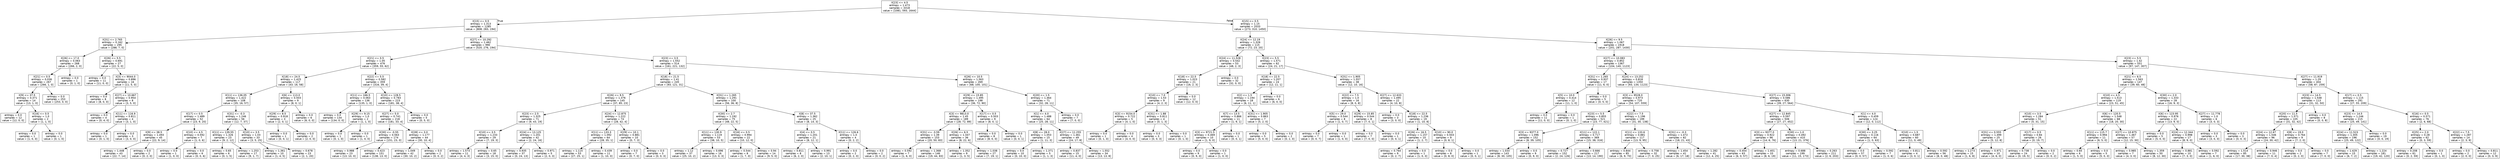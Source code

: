 digraph Tree {
node [shape=box, fontname="helvetica"] ;
edge [fontname="helvetica"] ;
0 [label="X[23] <= 4.5\nentropy = 1.473\nsamples = 3318\nvalue = [1081, 593, 1644]"] ;
1 [label="X[15] <= 0.5\nentropy = 1.313\nsamples = 1285\nvalue = [808, 283, 194]"] ;
0 -> 1 [labeldistance=2.5, labelangle=45, headlabel="True"] ;
2 [label="X[31] <= 2.765\nentropy = 0.162\nsamples = 295\nvalue = [288, 7, 0]"] ;
1 -> 2 ;
3 [label="X[26] <= 17.0\nentropy = 0.063\nsamples = 268\nvalue = [266, 2, 0]"] ;
2 -> 3 ;
4 [label="X[21] <= 0.5\nentropy = 0.036\nsamples = 267\nvalue = [266, 1, 0]"] ;
3 -> 4 ;
5 [label="X[9] <= 37.5\nentropy = 0.371\nsamples = 14\nvalue = [13, 1, 0]"] ;
4 -> 5 ;
6 [label="entropy = 0.0\nsamples = 12\nvalue = [12, 0, 0]"] ;
5 -> 6 ;
7 [label="X[16] <= 0.5\nentropy = 1.0\nsamples = 2\nvalue = [1, 1, 0]"] ;
5 -> 7 ;
8 [label="entropy = 0.0\nsamples = 1\nvalue = [1, 0, 0]"] ;
7 -> 8 ;
9 [label="entropy = 0.0\nsamples = 1\nvalue = [0, 1, 0]"] ;
7 -> 9 ;
10 [label="entropy = 0.0\nsamples = 253\nvalue = [253, 0, 0]"] ;
4 -> 10 ;
11 [label="entropy = 0.0\nsamples = 1\nvalue = [0, 1, 0]"] ;
3 -> 11 ;
12 [label="X[26] <= 5.5\nentropy = 0.691\nsamples = 27\nvalue = [22, 5, 0]"] ;
2 -> 12 ;
13 [label="entropy = 0.0\nsamples = 11\nvalue = [11, 0, 0]"] ;
12 -> 13 ;
14 [label="X[3] <= 9044.0\nentropy = 0.896\nsamples = 16\nvalue = [11, 5, 0]"] ;
12 -> 14 ;
15 [label="entropy = 0.0\nsamples = 8\nvalue = [8, 0, 0]"] ;
14 -> 15 ;
16 [label="X[27] <= 10.667\nentropy = 0.954\nsamples = 8\nvalue = [3, 5, 0]"] ;
14 -> 16 ;
17 [label="entropy = 0.0\nsamples = 4\nvalue = [0, 4, 0]"] ;
16 -> 17 ;
18 [label="X[11] <= 116.9\nentropy = 0.811\nsamples = 4\nvalue = [3, 1, 0]"] ;
16 -> 18 ;
19 [label="entropy = 0.0\nsamples = 1\nvalue = [0, 1, 0]"] ;
18 -> 19 ;
20 [label="entropy = 0.0\nsamples = 3\nvalue = [3, 0, 0]"] ;
18 -> 20 ;
21 [label="X[27] <= 10.292\nentropy = 1.462\nsamples = 990\nvalue = [520, 276, 194]"] ;
1 -> 21 ;
22 [label="X[21] <= 0.5\nentropy = 1.05\nsamples = 476\nvalue = [359, 55, 62]"] ;
21 -> 22 ;
23 [label="X[18] <= 24.5\nentropy = 1.425\nsamples = 117\nvalue = [43, 16, 58]"] ;
22 -> 23 ;
24 [label="X[11] <= 136.05\nentropy = 1.422\nsamples = 108\nvalue = [35, 16, 57]"] ;
23 -> 24 ;
25 [label="X[17] <= 0.5\nentropy = 1.489\nsamples = 52\nvalue = [23, 9, 20]"] ;
24 -> 25 ;
26 [label="X[9] <= 38.5\nentropy = 1.493\nsamples = 45\nvalue = [22, 9, 14]"] ;
25 -> 26 ;
27 [label="entropy = 1.448\nsamples = 43\nvalue = [22, 7, 14]"] ;
26 -> 27 ;
28 [label="entropy = 0.0\nsamples = 2\nvalue = [0, 2, 0]"] ;
26 -> 28 ;
29 [label="X[10] <= 4.5\nentropy = 0.592\nsamples = 7\nvalue = [1, 0, 6]"] ;
25 -> 29 ;
30 [label="entropy = 0.0\nsamples = 1\nvalue = [1, 0, 0]"] ;
29 -> 30 ;
31 [label="entropy = 0.0\nsamples = 6\nvalue = [0, 0, 6]"] ;
29 -> 31 ;
32 [label="X[31] <= -0.3\nentropy = 1.246\nsamples = 56\nvalue = [12, 7, 37]"] ;
24 -> 32 ;
33 [label="X[11] <= 139.55\nentropy = 1.326\nsamples = 23\nvalue = [9, 2, 12]"] ;
32 -> 33 ;
34 [label="entropy = 0.65\nsamples = 6\nvalue = [0, 1, 5]"] ;
33 -> 34 ;
35 [label="entropy = 1.253\nsamples = 17\nvalue = [9, 1, 7]"] ;
33 -> 35 ;
36 [label="X[10] <= 3.5\nentropy = 1.03\nsamples = 33\nvalue = [3, 5, 25]"] ;
32 -> 36 ;
37 [label="entropy = 1.361\nsamples = 10\nvalue = [1, 4, 5]"] ;
36 -> 37 ;
38 [label="entropy = 0.678\nsamples = 23\nvalue = [2, 1, 20]"] ;
36 -> 38 ;
39 [label="X[6] <= 113.0\nentropy = 0.503\nsamples = 9\nvalue = [8, 0, 1]"] ;
23 -> 39 ;
40 [label="X[29] <= 8.5\nentropy = 0.918\nsamples = 3\nvalue = [2, 0, 1]"] ;
39 -> 40 ;
41 [label="entropy = 0.0\nsamples = 1\nvalue = [0, 0, 1]"] ;
40 -> 41 ;
42 [label="entropy = 0.0\nsamples = 2\nvalue = [2, 0, 0]"] ;
40 -> 42 ;
43 [label="entropy = 0.0\nsamples = 6\nvalue = [6, 0, 0]"] ;
39 -> 43 ;
44 [label="X[22] <= 5.5\nentropy = 0.582\nsamples = 359\nvalue = [316, 39, 4]"] ;
22 -> 44 ;
45 [label="X[11] <= 166.5\nentropy = 0.063\nsamples = 136\nvalue = [135, 1, 0]"] ;
44 -> 45 ;
46 [label="entropy = 0.0\nsamples = 134\nvalue = [134, 0, 0]"] ;
45 -> 46 ;
47 [label="X[29] <= 9.15\nentropy = 1.0\nsamples = 2\nvalue = [1, 1, 0]"] ;
45 -> 47 ;
48 [label="entropy = 0.0\nsamples = 1\nvalue = [0, 1, 0]"] ;
47 -> 48 ;
49 [label="entropy = 0.0\nsamples = 1\nvalue = [1, 0, 0]"] ;
47 -> 49 ;
50 [label="X[10] <= 128.5\nentropy = 0.783\nsamples = 223\nvalue = [181, 38, 4]"] ;
44 -> 50 ;
51 [label="X[27] <= 5.0\nentropy = 0.741\nsamples = 218\nvalue = [181, 33, 4]"] ;
50 -> 51 ;
52 [label="X[30] <= -0.55\nentropy = 0.563\nsamples = 174\nvalue = [151, 23, 0]"] ;
51 -> 52 ;
53 [label="entropy = 0.988\nsamples = 23\nvalue = [13, 10, 0]"] ;
52 -> 53 ;
54 [label="entropy = 0.423\nsamples = 151\nvalue = [138, 13, 0]"] ;
52 -> 54 ;
55 [label="X[28] <= 3.0\nentropy = 1.177\nsamples = 44\nvalue = [30, 10, 4]"] ;
51 -> 55 ;
56 [label="entropy = 1.049\nsamples = 42\nvalue = [30, 10, 2]"] ;
55 -> 56 ;
57 [label="entropy = 0.0\nsamples = 2\nvalue = [0, 0, 2]"] ;
55 -> 57 ;
58 [label="entropy = 0.0\nsamples = 5\nvalue = [0, 5, 0]"] ;
50 -> 58 ;
59 [label="X[23] <= 3.5\nentropy = 1.552\nsamples = 514\nvalue = [161, 221, 132]"] ;
21 -> 59 ;
60 [label="X[18] <= 21.5\nentropy = 1.41\nsamples = 245\nvalue = [93, 121, 31]"] ;
59 -> 60 ;
61 [label="X[26] <= 9.5\nentropy = 1.376\nsamples = 145\nvalue = [37, 85, 23]"] ;
60 -> 61 ;
62 [label="X[23] <= 2.5\nentropy = 1.325\nsamples = 71\nvalue = [9, 43, 19]"] ;
61 -> 62 ;
63 [label="X[10] <= 3.5\nentropy = 1.233\nsamples = 29\nvalue = [7, 19, 3]"] ;
62 -> 63 ;
64 [label="entropy = 1.573\nsamples = 11\nvalue = [4, 4, 3]"] ;
63 -> 64 ;
65 [label="entropy = 0.65\nsamples = 18\nvalue = [3, 15, 0]"] ;
63 -> 65 ;
66 [label="X[24] <= 13.125\nentropy = 1.201\nsamples = 42\nvalue = [2, 24, 16]"] ;
62 -> 66 ;
67 [label="entropy = 0.935\nsamples = 37\nvalue = [0, 24, 13]"] ;
66 -> 67 ;
68 [label="entropy = 0.971\nsamples = 5\nvalue = [2, 0, 3]"] ;
66 -> 68 ;
69 [label="X[24] <= 12.875\nentropy = 1.222\nsamples = 74\nvalue = [28, 42, 4]"] ;
61 -> 69 ;
70 [label="X[11] <= 133.3\nentropy = 1.092\nsamples = 64\nvalue = [28, 35, 1]"] ;
69 -> 70 ;
71 [label="entropy = 1.115\nsamples = 53\nvalue = [27, 25, 1]"] ;
70 -> 71 ;
72 [label="entropy = 0.439\nsamples = 11\nvalue = [1, 10, 0]"] ;
70 -> 72 ;
73 [label="X[29] <= 10.1\nentropy = 0.881\nsamples = 10\nvalue = [0, 7, 3]"] ;
69 -> 73 ;
74 [label="entropy = 0.0\nsamples = 7\nvalue = [0, 7, 0]"] ;
73 -> 74 ;
75 [label="entropy = 0.0\nsamples = 3\nvalue = [0, 0, 3]"] ;
73 -> 75 ;
76 [label="X[31] <= 1.265\nentropy = 1.291\nsamples = 100\nvalue = [56, 36, 8]"] ;
60 -> 76 ;
77 [label="X[30] <= 2.7\nentropy = 1.192\nsamples = 75\nvalue = [48, 22, 5]"] ;
76 -> 77 ;
78 [label="X[11] <= 130.9\nentropy = 1.119\nsamples = 53\nvalue = [38, 10, 5]"] ;
77 -> 78 ;
79 [label="entropy = 1.12\nsamples = 37\nvalue = [25, 10, 2]"] ;
78 -> 79 ;
80 [label="entropy = 0.696\nsamples = 16\nvalue = [13, 0, 3]"] ;
78 -> 80 ;
81 [label="X[16] <= 0.5\nentropy = 0.994\nsamples = 22\nvalue = [10, 12, 0]"] ;
77 -> 81 ;
82 [label="entropy = 0.544\nsamples = 8\nvalue = [1, 7, 0]"] ;
81 -> 82 ;
83 [label="entropy = 0.94\nsamples = 14\nvalue = [9, 5, 0]"] ;
81 -> 83 ;
84 [label="X[8] <= 37.5\nentropy = 1.362\nsamples = 25\nvalue = [8, 14, 3]"] ;
76 -> 84 ;
85 [label="X[4] <= 0.5\nentropy = 1.201\nsamples = 21\nvalue = [8, 12, 1]"] ;
84 -> 85 ;
86 [label="entropy = 0.811\nsamples = 8\nvalue = [6, 2, 0]"] ;
85 -> 86 ;
87 [label="entropy = 0.991\nsamples = 13\nvalue = [2, 10, 1]"] ;
85 -> 87 ;
88 [label="X[11] <= 126.6\nentropy = 1.0\nsamples = 4\nvalue = [0, 2, 2]"] ;
84 -> 88 ;
89 [label="entropy = 0.0\nsamples = 2\nvalue = [0, 2, 0]"] ;
88 -> 89 ;
90 [label="entropy = 0.0\nsamples = 2\nvalue = [0, 0, 2]"] ;
88 -> 90 ;
91 [label="X[26] <= 10.5\nentropy = 1.563\nsamples = 269\nvalue = [68, 100, 101]"] ;
59 -> 91 ;
92 [label="X[29] <= 15.85\nentropy = 1.495\nsamples = 198\nvalue = [36, 72, 90]"] ;
91 -> 92 ;
93 [label="X[3] <= 9813.0\nentropy = 1.45\nsamples = 189\nvalue = [28, 72, 89]"] ;
92 -> 93 ;
94 [label="X[31] <= -3.59\nentropy = 1.39\nsamples = 153\nvalue = [20, 50, 83]"] ;
93 -> 94 ;
95 [label="entropy = 0.592\nsamples = 7\nvalue = [1, 6, 0]"] ;
94 -> 95 ;
96 [label="entropy = 1.368\nsamples = 146\nvalue = [19, 44, 83]"] ;
94 -> 96 ;
97 [label="X[26] <= 6.5\nentropy = 1.347\nsamples = 36\nvalue = [8, 22, 6]"] ;
93 -> 97 ;
98 [label="entropy = 1.352\nsamples = 9\nvalue = [1, 3, 5]"] ;
97 -> 98 ;
99 [label="entropy = 1.038\nsamples = 27\nvalue = [7, 19, 1]"] ;
97 -> 99 ;
100 [label="X[17] <= 0.5\nentropy = 0.503\nsamples = 9\nvalue = [8, 0, 1]"] ;
92 -> 100 ;
101 [label="entropy = 0.0\nsamples = 8\nvalue = [8, 0, 0]"] ;
100 -> 101 ;
102 [label="entropy = 0.0\nsamples = 1\nvalue = [0, 0, 1]"] ;
100 -> 102 ;
103 [label="X[20] <= 1.5\nentropy = 1.464\nsamples = 71\nvalue = [32, 28, 11]"] ;
91 -> 103 ;
104 [label="X[1] <= 4.0\nentropy = 1.488\nsamples = 64\nvalue = [25, 28, 11]"] ;
103 -> 104 ;
105 [label="X[8] <= 28.0\nentropy = 1.053\nsamples = 15\nvalue = [1, 11, 3]"] ;
104 -> 105 ;
106 [label="entropy = 0.0\nsamples = 10\nvalue = [0, 10, 0]"] ;
105 -> 106 ;
107 [label="entropy = 1.371\nsamples = 5\nvalue = [1, 1, 3]"] ;
105 -> 107 ;
108 [label="X[27] <= 11.255\nentropy = 1.461\nsamples = 49\nvalue = [24, 17, 8]"] ;
104 -> 108 ;
109 [label="entropy = 0.837\nsamples = 15\nvalue = [11, 4, 0]"] ;
108 -> 109 ;
110 [label="entropy = 1.552\nsamples = 34\nvalue = [13, 13, 8]"] ;
108 -> 110 ;
111 [label="entropy = 0.0\nsamples = 7\nvalue = [7, 0, 0]"] ;
103 -> 111 ;
112 [label="X[15] <= 0.5\nentropy = 1.15\nsamples = 2033\nvalue = [273, 310, 1450]"] ;
0 -> 112 [labeldistance=2.5, labelangle=-45, headlabel="False"] ;
113 [label="X[24] <= 12.19\nentropy = 1.326\nsamples = 115\nvalue = [72, 23, 20]"] ;
112 -> 113 ;
114 [label="X[24] <= 11.528\nentropy = 0.542\nsamples = 53\nvalue = [48, 2, 3]"] ;
113 -> 114 ;
115 [label="X[18] <= 22.5\nentropy = 1.023\nsamples = 21\nvalue = [16, 2, 3]"] ;
114 -> 115 ;
116 [label="X[10] <= 7.0\nentropy = 1.53\nsamples = 9\nvalue = [4, 2, 3]"] ;
115 -> 116 ;
117 [label="X[3] <= 9154.0\nentropy = 0.722\nsamples = 5\nvalue = [4, 1, 0]"] ;
116 -> 117 ;
118 [label="entropy = 0.0\nsamples = 1\nvalue = [0, 1, 0]"] ;
117 -> 118 ;
119 [label="entropy = 0.0\nsamples = 4\nvalue = [4, 0, 0]"] ;
117 -> 119 ;
120 [label="X[31] <= 1.88\nentropy = 0.811\nsamples = 4\nvalue = [0, 1, 3]"] ;
116 -> 120 ;
121 [label="entropy = 0.0\nsamples = 3\nvalue = [0, 0, 3]"] ;
120 -> 121 ;
122 [label="entropy = 0.0\nsamples = 1\nvalue = [0, 1, 0]"] ;
120 -> 122 ;
123 [label="entropy = 0.0\nsamples = 12\nvalue = [12, 0, 0]"] ;
115 -> 123 ;
124 [label="entropy = 0.0\nsamples = 32\nvalue = [32, 0, 0]"] ;
114 -> 124 ;
125 [label="X[23] <= 5.5\nentropy = 1.571\nsamples = 62\nvalue = [24, 21, 17]"] ;
113 -> 125 ;
126 [label="X[18] <= 22.5\nentropy = 1.207\nsamples = 24\nvalue = [12, 11, 1]"] ;
125 -> 126 ;
127 [label="X[2] <= 1.5\nentropy = 1.194\nsamples = 18\nvalue = [6, 11, 1]"] ;
126 -> 127 ;
128 [label="X[7] <= 13.5\nentropy = 0.866\nsamples = 11\nvalue = [1, 9, 1]"] ;
127 -> 128 ;
129 [label="X[3] <= 9721.5\nentropy = 0.469\nsamples = 10\nvalue = [1, 9, 0]"] ;
128 -> 129 ;
130 [label="entropy = 0.0\nsamples = 9\nvalue = [0, 9, 0]"] ;
129 -> 130 ;
131 [label="entropy = 0.0\nsamples = 1\nvalue = [1, 0, 0]"] ;
129 -> 131 ;
132 [label="entropy = 0.0\nsamples = 1\nvalue = [0, 0, 1]"] ;
128 -> 132 ;
133 [label="X[31] <= 1.905\nentropy = 0.863\nsamples = 7\nvalue = [5, 2, 0]"] ;
127 -> 133 ;
134 [label="entropy = 0.0\nsamples = 5\nvalue = [5, 0, 0]"] ;
133 -> 134 ;
135 [label="entropy = 0.0\nsamples = 2\nvalue = [0, 2, 0]"] ;
133 -> 135 ;
136 [label="entropy = 0.0\nsamples = 6\nvalue = [6, 0, 0]"] ;
126 -> 136 ;
137 [label="X[31] <= 1.905\nentropy = 1.557\nsamples = 38\nvalue = [12, 10, 16]"] ;
125 -> 137 ;
138 [label="X[22] <= 7.5\nentropy = 1.0\nsamples = 16\nvalue = [8, 0, 8]"] ;
137 -> 138 ;
139 [label="X[5] <= 29.0\nentropy = 0.544\nsamples = 8\nvalue = [1, 0, 7]"] ;
138 -> 139 ;
140 [label="entropy = 0.0\nsamples = 7\nvalue = [0, 0, 7]"] ;
139 -> 140 ;
141 [label="entropy = 0.0\nsamples = 1\nvalue = [1, 0, 0]"] ;
139 -> 141 ;
142 [label="X[29] <= 15.85\nentropy = 0.544\nsamples = 8\nvalue = [7, 0, 1]"] ;
138 -> 142 ;
143 [label="entropy = 0.0\nsamples = 7\nvalue = [7, 0, 0]"] ;
142 -> 143 ;
144 [label="entropy = 0.0\nsamples = 1\nvalue = [0, 0, 1]"] ;
142 -> 144 ;
145 [label="X[27] <= 12.633\nentropy = 1.495\nsamples = 22\nvalue = [4, 10, 8]"] ;
137 -> 145 ;
146 [label="entropy = 0.0\nsamples = 3\nvalue = [3, 0, 0]"] ;
145 -> 146 ;
147 [label="X[18] <= 22.5\nentropy = 1.236\nsamples = 19\nvalue = [1, 10, 8]"] ;
145 -> 147 ;
148 [label="X[26] <= 16.5\nentropy = 1.157\nsamples = 10\nvalue = [1, 2, 7]"] ;
147 -> 148 ;
149 [label="entropy = 0.764\nsamples = 9\nvalue = [0, 2, 7]"] ;
148 -> 149 ;
150 [label="entropy = 0.0\nsamples = 1\nvalue = [1, 0, 0]"] ;
148 -> 150 ;
151 [label="X[10] <= 90.0\nentropy = 0.503\nsamples = 9\nvalue = [0, 8, 1]"] ;
147 -> 151 ;
152 [label="entropy = 0.0\nsamples = 8\nvalue = [0, 8, 0]"] ;
151 -> 152 ;
153 [label="entropy = 0.0\nsamples = 1\nvalue = [0, 0, 1]"] ;
151 -> 153 ;
154 [label="X[26] <= 9.5\nentropy = 1.067\nsamples = 1918\nvalue = [201, 287, 1430]"] ;
112 -> 154 ;
155 [label="X[27] <= 10.083\nentropy = 0.852\nsamples = 1367\nvalue = [104, 140, 1123]"] ;
154 -> 155 ;
156 [label="X[31] <= 1.265\nentropy = 0.937\nsamples = 17\nvalue = [11, 6, 0]"] ;
155 -> 156 ;
157 [label="X[5] <= 10.0\nentropy = 0.414\nsamples = 12\nvalue = [11, 1, 0]"] ;
156 -> 157 ;
158 [label="entropy = 0.0\nsamples = 11\nvalue = [11, 0, 0]"] ;
157 -> 158 ;
159 [label="entropy = 0.0\nsamples = 1\nvalue = [0, 1, 0]"] ;
157 -> 159 ;
160 [label="entropy = 0.0\nsamples = 5\nvalue = [0, 5, 0]"] ;
156 -> 160 ;
161 [label="X[24] <= 13.252\nentropy = 0.818\nsamples = 1350\nvalue = [93, 134, 1123]"] ;
155 -> 161 ;
162 [label="X[3] <= 9528.0\nentropy = 0.973\nsamples = 720\nvalue = [54, 107, 559]"] ;
161 -> 162 ;
163 [label="X[23] <= 5.5\nentropy = 0.855\nsamples = 521\nvalue = [23, 77, 421]"] ;
162 -> 163 ;
164 [label="X[3] <= 9377.0\nentropy = 1.096\nsamples = 152\nvalue = [8, 39, 105]"] ;
163 -> 164 ;
165 [label="entropy = 1.033\nsamples = 143\nvalue = [8, 30, 105]"] ;
164 -> 165 ;
166 [label="entropy = 0.0\nsamples = 9\nvalue = [0, 9, 0]"] ;
164 -> 166 ;
167 [label="X[11] <= 122.1\nentropy = 0.717\nsamples = 369\nvalue = [15, 38, 316]"] ;
163 -> 167 ;
168 [label="entropy = 0.727\nsamples = 152\nvalue = [2, 24, 126]"] ;
167 -> 168 ;
169 [label="entropy = 0.666\nsamples = 217\nvalue = [13, 14, 190]"] ;
167 -> 169 ;
170 [label="X[22] <= 7.5\nentropy = 1.196\nsamples = 199\nvalue = [31, 30, 138]"] ;
162 -> 170 ;
171 [label="X[11] <= 133.6\nentropy = 0.881\nsamples = 117\nvalue = [13, 9, 95]"] ;
170 -> 171 ;
172 [label="entropy = 0.844\nsamples = 85\nvalue = [6, 9, 70]"] ;
171 -> 172 ;
173 [label="entropy = 0.758\nsamples = 32\nvalue = [7, 0, 25]"] ;
171 -> 173 ;
174 [label="X[31] <= -0.3\nentropy = 1.472\nsamples = 82\nvalue = [18, 21, 43]"] ;
170 -> 174 ;
175 [label="entropy = 1.454\nsamples = 41\nvalue = [6, 17, 18]"] ;
174 -> 175 ;
176 [label="entropy = 1.282\nsamples = 41\nvalue = [12, 4, 25]"] ;
174 -> 176 ;
177 [label="X[27] <= 15.006\nentropy = 0.586\nsamples = 630\nvalue = [39, 27, 564]"] ;
161 -> 177 ;
178 [label="X[27] <= 12.845\nentropy = 0.597\nsamples = 506\nvalue = [27, 27, 452]"] ;
177 -> 178 ;
179 [label="X[3] <= 9377.0\nentropy = 0.922\nsamples = 96\nvalue = [14, 6, 76]"] ;
178 -> 179 ;
180 [label="entropy = 0.454\nsamples = 63\nvalue = [6, 0, 57]"] ;
179 -> 180 ;
181 [label="entropy = 1.401\nsamples = 33\nvalue = [8, 6, 19]"] ;
179 -> 181 ;
182 [label="X[30] <= 1.0\nentropy = 0.492\nsamples = 410\nvalue = [13, 21, 376]"] ;
178 -> 182 ;
183 [label="entropy = 0.688\nsamples = 199\nvalue = [11, 15, 173]"] ;
182 -> 183 ;
184 [label="entropy = 0.263\nsamples = 211\nvalue = [2, 6, 203]"] ;
182 -> 184 ;
185 [label="X[1] <= 4.0\nentropy = 0.459\nsamples = 124\nvalue = [12, 0, 112]"] ;
177 -> 185 ;
186 [label="X[30] <= 3.25\nentropy = 0.116\nsamples = 64\nvalue = [1, 0, 63]"] ;
185 -> 186 ;
187 [label="entropy = 0.0\nsamples = 57\nvalue = [0, 0, 57]"] ;
186 -> 187 ;
188 [label="entropy = 0.592\nsamples = 7\nvalue = [1, 0, 6]"] ;
186 -> 188 ;
189 [label="X[10] <= 1.5\nentropy = 0.687\nsamples = 60\nvalue = [11, 0, 49]"] ;
185 -> 189 ;
190 [label="entropy = 0.811\nsamples = 4\nvalue = [3, 0, 1]"] ;
189 -> 190 ;
191 [label="entropy = 0.592\nsamples = 56\nvalue = [8, 0, 48]"] ;
189 -> 191 ;
192 [label="X[23] <= 5.5\nentropy = 1.42\nsamples = 551\nvalue = [97, 147, 307]"] ;
154 -> 192 ;
193 [label="X[21] <= 6.5\nentropy = 1.563\nsamples = 147\nvalue = [39, 60, 48]"] ;
192 -> 193 ;
194 [label="X[10] <= 4.5\nentropy = 1.513\nsamples = 119\nvalue = [23, 51, 45]"] ;
193 -> 194 ;
195 [label="X[10] <= 3.5\nentropy = 1.284\nsamples = 51\nvalue = [5, 31, 15]"] ;
194 -> 195 ;
196 [label="X[31] <= 0.555\nentropy = 1.499\nsamples = 25\nvalue = [5, 12, 8]"] ;
195 -> 196 ;
197 [label="entropy = 1.273\nsamples = 15\nvalue = [1, 6, 8]"] ;
196 -> 197 ;
198 [label="entropy = 0.971\nsamples = 10\nvalue = [4, 6, 0]"] ;
196 -> 198 ;
199 [label="X[17] <= 0.5\nentropy = 0.84\nsamples = 26\nvalue = [0, 19, 7]"] ;
195 -> 199 ;
200 [label="entropy = 0.738\nsamples = 24\nvalue = [0, 19, 5]"] ;
199 -> 200 ;
201 [label="entropy = 0.0\nsamples = 2\nvalue = [0, 0, 2]"] ;
199 -> 201 ;
202 [label="X[6] <= 120.5\nentropy = 1.548\nsamples = 68\nvalue = [18, 20, 30]"] ;
194 -> 202 ;
203 [label="X[11] <= 115.7\nentropy = 0.994\nsamples = 11\nvalue = [6, 5, 0]"] ;
202 -> 203 ;
204 [label="entropy = 0.65\nsamples = 6\nvalue = [1, 5, 0]"] ;
203 -> 204 ;
205 [label="entropy = 0.0\nsamples = 5\nvalue = [5, 0, 0]"] ;
203 -> 205 ;
206 [label="X[27] <= 10.875\nentropy = 1.467\nsamples = 57\nvalue = [12, 15, 30]"] ;
202 -> 206 ;
207 [label="entropy = 0.985\nsamples = 7\nvalue = [4, 3, 0]"] ;
206 -> 207 ;
208 [label="entropy = 1.359\nsamples = 50\nvalue = [8, 12, 30]"] ;
206 -> 208 ;
209 [label="X[30] <= 2.0\nentropy = 1.333\nsamples = 28\nvalue = [16, 9, 3]"] ;
193 -> 209 ;
210 [label="X[6] <= 123.95\nentropy = 0.976\nsamples = 22\nvalue = [13, 9, 0]"] ;
209 -> 210 ;
211 [label="entropy = 0.0\nsamples = 5\nvalue = [5, 0, 0]"] ;
210 -> 211 ;
212 [label="X[24] <= 12.344\nentropy = 0.998\nsamples = 17\nvalue = [8, 9, 0]"] ;
210 -> 212 ;
213 [label="entropy = 0.881\nsamples = 10\nvalue = [7, 3, 0]"] ;
212 -> 213 ;
214 [label="entropy = 0.592\nsamples = 7\nvalue = [1, 6, 0]"] ;
212 -> 214 ;
215 [label="X[27] <= 11.778\nentropy = 1.0\nsamples = 6\nvalue = [3, 0, 3]"] ;
209 -> 215 ;
216 [label="entropy = 0.0\nsamples = 3\nvalue = [3, 0, 0]"] ;
215 -> 216 ;
217 [label="entropy = 0.0\nsamples = 3\nvalue = [0, 0, 3]"] ;
215 -> 217 ;
218 [label="X[27] <= 11.919\nentropy = 1.29\nsamples = 404\nvalue = [58, 87, 259]"] ;
192 -> 218 ;
219 [label="X[23] <= 14.5\nentropy = 1.548\nsamples = 113\nvalue = [31, 32, 50]"] ;
218 -> 219 ;
220 [label="X[20] <= 11.5\nentropy = 1.571\nsamples = 105\nvalue = [31, 32, 42]"] ;
219 -> 220 ;
221 [label="X[24] <= 12.67\nentropy = 1.546\nsamples = 96\nvalue = [24, 30, 42]"] ;
220 -> 221 ;
222 [label="entropy = 1.514\nsamples = 85\nvalue = [17, 30, 38]"] ;
221 -> 222 ;
223 [label="entropy = 0.946\nsamples = 11\nvalue = [7, 0, 4]"] ;
221 -> 223 ;
224 [label="X[8] <= 19.0\nentropy = 0.764\nsamples = 9\nvalue = [7, 2, 0]"] ;
220 -> 224 ;
225 [label="entropy = 0.0\nsamples = 2\nvalue = [0, 2, 0]"] ;
224 -> 225 ;
226 [label="entropy = 0.0\nsamples = 7\nvalue = [7, 0, 0]"] ;
224 -> 226 ;
227 [label="entropy = 0.0\nsamples = 8\nvalue = [0, 0, 8]"] ;
219 -> 227 ;
228 [label="X[17] <= 0.5\nentropy = 1.115\nsamples = 291\nvalue = [27, 55, 209]"] ;
218 -> 228 ;
229 [label="X[23] <= 14.5\nentropy = 1.246\nsamples = 215\nvalue = [25, 49, 141]"] ;
228 -> 229 ;
230 [label="X[24] <= 11.523\nentropy = 1.305\nsamples = 196\nvalue = [25, 49, 122]"] ;
229 -> 230 ;
231 [label="entropy = 1.429\nsamples = 15\nvalue = [6, 7, 2]"] ;
230 -> 231 ;
232 [label="entropy = 1.224\nsamples = 181\nvalue = [19, 42, 120]"] ;
230 -> 232 ;
233 [label="entropy = 0.0\nsamples = 19\nvalue = [0, 0, 19]"] ;
229 -> 233 ;
234 [label="X[16] <= 0.5\nentropy = 0.571\nsamples = 76\nvalue = [2, 6, 68]"] ;
228 -> 234 ;
235 [label="X[25] <= 2.0\nentropy = 0.28\nsamples = 62\nvalue = [0, 3, 59]"] ;
234 -> 235 ;
236 [label="entropy = 0.208\nsamples = 61\nvalue = [0, 2, 59]"] ;
235 -> 236 ;
237 [label="entropy = 0.0\nsamples = 1\nvalue = [0, 1, 0]"] ;
235 -> 237 ;
238 [label="X[22] <= 7.5\nentropy = 1.287\nsamples = 14\nvalue = [2, 3, 9]"] ;
234 -> 238 ;
239 [label="entropy = 0.0\nsamples = 2\nvalue = [2, 0, 0]"] ;
238 -> 239 ;
240 [label="entropy = 0.811\nsamples = 12\nvalue = [0, 3, 9]"] ;
238 -> 240 ;
}